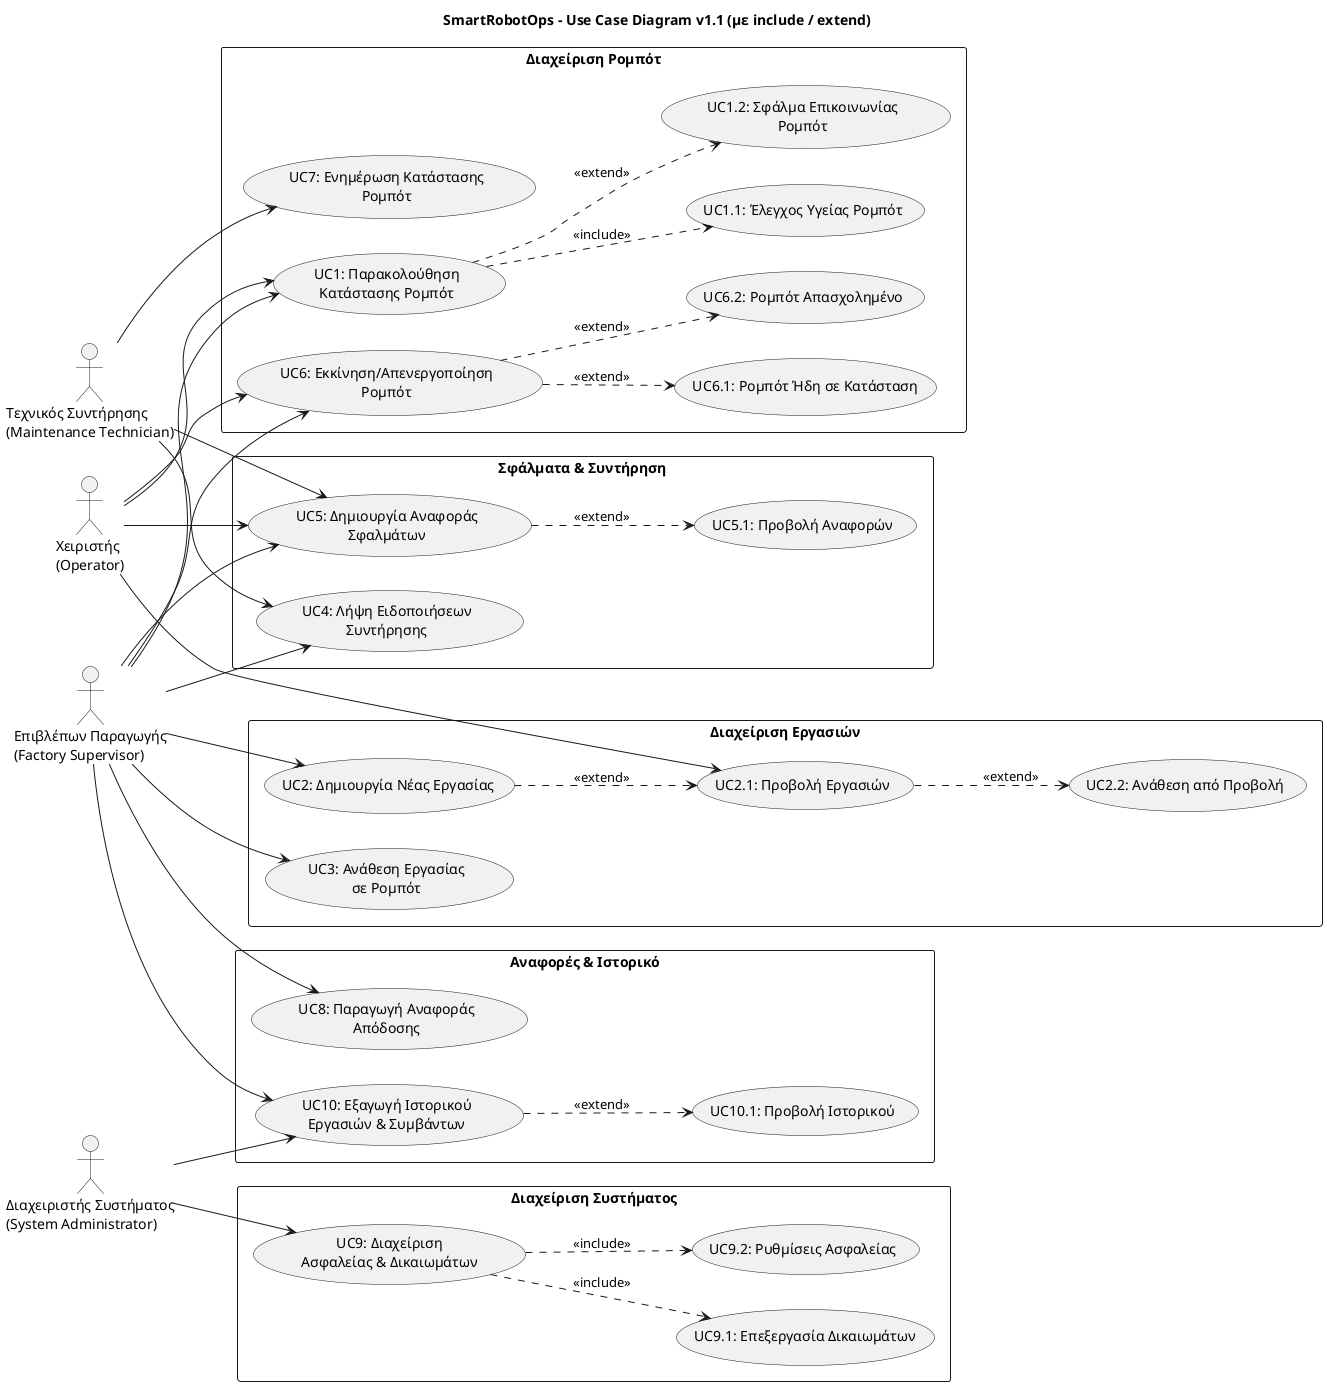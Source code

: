 @startuml
title SmartRobotOps – Use Case Diagram v1.1 (με include / extend)

left to right direction
skinparam packageStyle rectangle

actor "Χειριστής\n(Operator)" as Operator
actor "Επιβλέπων Παραγωγής\n(Factory Supervisor)" as Supervisor
actor "Τεχνικός Συντήρησης\n(Maintenance Technician)" as Technician
actor "Διαχειριστής Συστήματος\n(System Administrator)" as Admin

' ==== Packages ====
package "Διαχείριση Ρομπότ" {
  usecase "UC1: Παρακολούθηση\nΚατάστασης Ρομπότ" as UC1
  usecase "UC6: Εκκίνηση/Απενεργοποίηση\nΡομπότ" as UC6
  usecase "UC7: Ενημέρωση Κατάστασης\nΡομπότ" as UC7
  usecase "UC1.1: Έλεγχος Υγείας Ρομπότ" as UC1_Health
  usecase "UC1.2: Σφάλμα Επικοινωνίας\nΡομπότ" as UC1_CommFail
  usecase "UC6.1: Ρομπότ Ήδη σε Κατάσταση" as UC6_AlreadyState
  usecase "UC6.2: Ρομπότ Απασχολημένο" as UC6_Busy
}

package "Διαχείριση Εργασιών" {
  usecase "UC2: Δημιουργία Νέας Εργασίας" as UC2
  usecase "UC3: Ανάθεση Εργασίας\nσε Ρομπότ" as UC3
  usecase "UC2.1: Προβολή Εργασιών" as UC2_View
  usecase "UC2.2: Ανάθεση από Προβολή" as UC2_AssignFromList
}

package "Σφάλματα & Συντήρηση" {
  usecase "UC4: Λήψη Ειδοποιήσεων\nΣυντήρησης" as UC4
  usecase "UC5: Δημιουργία Αναφοράς\nΣφαλμάτων" as UC5
  usecase "UC5.1: Προβολή Αναφορών" as UC5_View
}

package "Αναφορές & Ιστορικό" {
  usecase "UC8: Παραγωγή Αναφοράς\nΑπόδοσης" as UC8
  usecase "UC10: Εξαγωγή Ιστορικού\nΕργασιών & Συμβάντων" as UC10
  usecase "UC10.1: Προβολή Ιστορικού" as UC10_View
}

package "Διαχείριση Συστήματος" {
  usecase "UC9: Διαχείριση\nΑσφαλείας & Δικαιωμάτων" as UC9
  usecase "UC9.1: Επεξεργασία Δικαιωμάτων" as UC9_Permissions
  usecase "UC9.2: Ρυθμίσεις Ασφαλείας" as UC9_Security
}

' ==== Actors με Use Cases ====
Operator --> UC1
Operator --> UC6
Operator --> UC5
Operator --> UC2_View
Supervisor --> UC1
Supervisor --> UC2
Supervisor --> UC3
Supervisor --> UC4
Supervisor --> UC5
Supervisor --> UC6
Supervisor --> UC8
Supervisor --> UC10
Technician --> UC4
Technician --> UC5
Technician --> UC7
Admin --> UC9
Admin --> UC10

' ==== Include / Extend Relationships ====
UC1 ..> UC1_Health : <<include>>
UC1 ..> UC1_CommFail : <<extend>>
UC6 ..> UC6_AlreadyState : <<extend>>
UC6 ..> UC6_Busy : <<extend>>
UC2_View ..> UC2_AssignFromList : <<extend>>
UC2 ..> UC2_View : <<extend>>
UC5 ..> UC5_View : <<extend>>
UC10 ..> UC10_View : <<extend>>
UC9 ..> UC9_Permissions : <<include>>
UC9 ..> UC9_Security : <<include>>

@enduml
